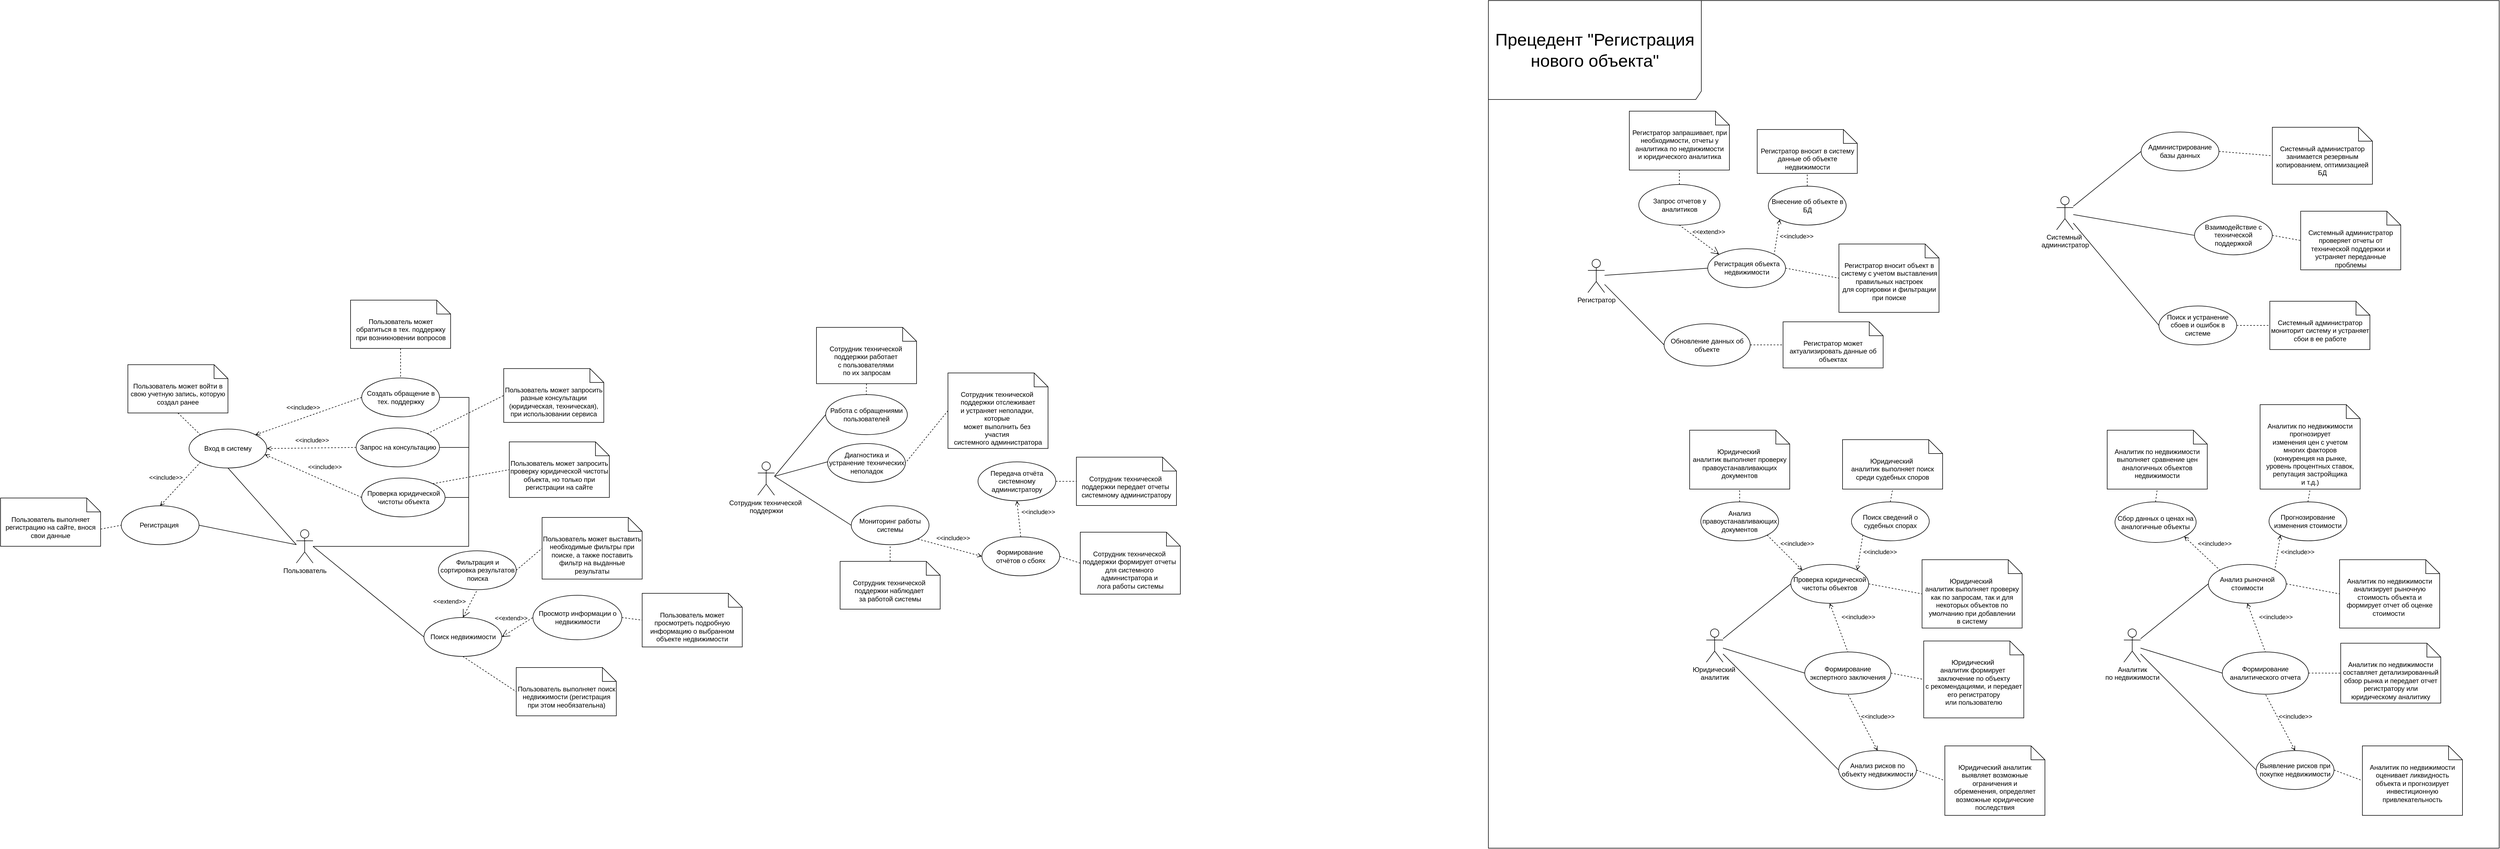 <mxfile version="26.0.16">
  <diagram name="Страница — 1" id="EXcH2AO3kCVnrlgoK3_3">
    <mxGraphModel dx="2688" dy="1614" grid="0" gridSize="10" guides="1" tooltips="1" connect="1" arrows="1" fold="1" page="0" pageScale="1" pageWidth="827" pageHeight="1169" math="0" shadow="0">
      <root>
        <mxCell id="0" />
        <mxCell id="1" parent="0" />
        <mxCell id="E9D1vIoWVID96YeOAwqb-294" value="&lt;span style=&quot;font-size: 31px;&quot;&gt;Прецедент &quot;Регистрация нового объекта&quot;&lt;/span&gt;" style="shape=umlFrame;whiteSpace=wrap;html=1;pointerEvents=0;fontFamily=Helvetica;fontSize=11;fontColor=default;labelBackgroundColor=default;width=383;height=178;" vertex="1" parent="1">
          <mxGeometry x="1839" y="-570" width="1818" height="1525" as="geometry" />
        </mxCell>
        <mxCell id="E9D1vIoWVID96YeOAwqb-1" value="Пользователь" style="shape=umlActor;verticalLabelPosition=bottom;verticalAlign=top;html=1;outlineConnect=0;" vertex="1" parent="1">
          <mxGeometry x="-305" y="382" width="30" height="60" as="geometry" />
        </mxCell>
        <mxCell id="E9D1vIoWVID96YeOAwqb-4" value="Проверка юридической чистоты объекта" style="ellipse;whiteSpace=wrap;html=1;" vertex="1" parent="1">
          <mxGeometry x="-187.5" y="289" width="150" height="70" as="geometry" />
        </mxCell>
        <mxCell id="E9D1vIoWVID96YeOAwqb-5" value="Создать обращение в тех. поддержку" style="ellipse;whiteSpace=wrap;html=1;" vertex="1" parent="1">
          <mxGeometry x="-187.5" y="109" width="140" height="70" as="geometry" />
        </mxCell>
        <mxCell id="E9D1vIoWVID96YeOAwqb-6" value="Запрос на консультацию" style="ellipse;whiteSpace=wrap;html=1;" vertex="1" parent="1">
          <mxGeometry x="-197.5" y="199" width="150" height="70" as="geometry" />
        </mxCell>
        <mxCell id="E9D1vIoWVID96YeOAwqb-7" value="Поиск недвижимости" style="ellipse;whiteSpace=wrap;html=1;" vertex="1" parent="1">
          <mxGeometry x="-75.5" y="540" width="140" height="70" as="geometry" />
        </mxCell>
        <mxCell id="E9D1vIoWVID96YeOAwqb-9" value="Регистрация&amp;nbsp;" style="ellipse;whiteSpace=wrap;html=1;" vertex="1" parent="1">
          <mxGeometry x="-620" y="339" width="140" height="70" as="geometry" />
        </mxCell>
        <mxCell id="E9D1vIoWVID96YeOAwqb-10" value="Вход в систему" style="ellipse;whiteSpace=wrap;html=1;" vertex="1" parent="1">
          <mxGeometry x="-498" y="201" width="140" height="70" as="geometry" />
        </mxCell>
        <mxCell id="E9D1vIoWVID96YeOAwqb-11" value="Просмотр информации о недвижимости" style="ellipse;whiteSpace=wrap;html=1;" vertex="1" parent="1">
          <mxGeometry x="120.5" y="500" width="160" height="80" as="geometry" />
        </mxCell>
        <mxCell id="E9D1vIoWVID96YeOAwqb-13" value="Фильтрация и сортировка результатов поиска" style="ellipse;whiteSpace=wrap;html=1;" vertex="1" parent="1">
          <mxGeometry x="-49.5" y="420" width="140" height="70" as="geometry" />
        </mxCell>
        <mxCell id="E9D1vIoWVID96YeOAwqb-19" value="" style="html=1;endArrow=none;verticalAlign=bottom;rounded=0;exitX=0;exitY=0.5;exitDx=0;exitDy=0;" edge="1" parent="1" source="E9D1vIoWVID96YeOAwqb-7">
          <mxGeometry width="160" relative="1" as="geometry">
            <mxPoint x="15" y="542" as="sourcePoint" />
            <mxPoint x="-275" y="412" as="targetPoint" />
          </mxGeometry>
        </mxCell>
        <mxCell id="E9D1vIoWVID96YeOAwqb-20" value="&amp;lt;&amp;lt;extend&amp;gt;&amp;gt;" style="edgeStyle=none;html=1;startArrow=open;endArrow=none;startSize=12;verticalAlign=bottom;dashed=1;labelBackgroundColor=none;rounded=0;entryX=0.5;entryY=1;entryDx=0;entryDy=0;exitX=0.5;exitY=0;exitDx=0;exitDy=0;" edge="1" parent="1" source="E9D1vIoWVID96YeOAwqb-7" target="E9D1vIoWVID96YeOAwqb-13">
          <mxGeometry x="-0.763" y="31" width="160" relative="1" as="geometry">
            <mxPoint x="-49.5" y="570" as="sourcePoint" />
            <mxPoint x="80.5" y="540" as="targetPoint" />
            <mxPoint as="offset" />
          </mxGeometry>
        </mxCell>
        <mxCell id="E9D1vIoWVID96YeOAwqb-21" value="&amp;lt;&amp;lt;extend&amp;gt;&amp;gt;" style="edgeStyle=none;html=1;startArrow=open;endArrow=none;startSize=12;verticalAlign=bottom;dashed=1;labelBackgroundColor=none;rounded=0;entryX=0;entryY=0.5;entryDx=0;entryDy=0;exitX=1;exitY=0.5;exitDx=0;exitDy=0;" edge="1" parent="1" source="E9D1vIoWVID96YeOAwqb-7" target="E9D1vIoWVID96YeOAwqb-11">
          <mxGeometry x="-0.188" y="13" width="160" relative="1" as="geometry">
            <mxPoint x="-49.5" y="570" as="sourcePoint" />
            <mxPoint x="110.5" y="570" as="targetPoint" />
            <mxPoint as="offset" />
          </mxGeometry>
        </mxCell>
        <mxCell id="E9D1vIoWVID96YeOAwqb-23" value="&amp;lt;&amp;lt;include&amp;gt;&amp;gt;" style="edgeStyle=none;html=1;endArrow=none;verticalAlign=bottom;dashed=1;labelBackgroundColor=none;rounded=0;exitX=0.5;exitY=0;exitDx=0;exitDy=0;entryX=0;entryY=1;entryDx=0;entryDy=0;startArrow=open;startFill=0;" edge="1" parent="1" source="E9D1vIoWVID96YeOAwqb-9" target="E9D1vIoWVID96YeOAwqb-10">
          <mxGeometry x="-0.293" y="21" width="160" relative="1" as="geometry">
            <mxPoint x="-113" y="451" as="sourcePoint" />
            <mxPoint x="47" y="451" as="targetPoint" />
            <mxPoint as="offset" />
          </mxGeometry>
        </mxCell>
        <mxCell id="E9D1vIoWVID96YeOAwqb-24" value="" style="html=1;endArrow=none;verticalAlign=bottom;rounded=0;entryX=0.5;entryY=1;entryDx=0;entryDy=0;" edge="1" parent="1" target="E9D1vIoWVID96YeOAwqb-10">
          <mxGeometry width="160" relative="1" as="geometry">
            <mxPoint x="-305" y="409" as="sourcePoint" />
            <mxPoint x="-203" y="331" as="targetPoint" />
          </mxGeometry>
        </mxCell>
        <mxCell id="E9D1vIoWVID96YeOAwqb-25" value="" style="html=1;endArrow=none;verticalAlign=bottom;rounded=0;entryX=1;entryY=0.5;entryDx=0;entryDy=0;" edge="1" parent="1" source="E9D1vIoWVID96YeOAwqb-1" target="E9D1vIoWVID96YeOAwqb-9">
          <mxGeometry width="160" relative="1" as="geometry">
            <mxPoint x="-428" y="301" as="sourcePoint" />
            <mxPoint x="-523" y="261" as="targetPoint" />
            <Array as="points" />
          </mxGeometry>
        </mxCell>
        <mxCell id="E9D1vIoWVID96YeOAwqb-26" value="&amp;lt;&amp;lt;include&amp;gt;&amp;gt;" style="edgeStyle=none;html=1;endArrow=open;verticalAlign=bottom;dashed=1;labelBackgroundColor=none;rounded=0;exitX=0;exitY=0.5;exitDx=0;exitDy=0;entryX=1;entryY=0;entryDx=0;entryDy=0;" edge="1" parent="1" source="E9D1vIoWVID96YeOAwqb-5" target="E9D1vIoWVID96YeOAwqb-10">
          <mxGeometry x="0.071" y="-10" width="160" relative="1" as="geometry">
            <mxPoint x="-385.5" y="165" as="sourcePoint" />
            <mxPoint x="-293" y="209" as="targetPoint" />
            <mxPoint as="offset" />
          </mxGeometry>
        </mxCell>
        <mxCell id="E9D1vIoWVID96YeOAwqb-27" value="&amp;lt;&amp;lt;include&amp;gt;&amp;gt;" style="edgeStyle=none;html=1;endArrow=open;verticalAlign=bottom;dashed=1;labelBackgroundColor=none;rounded=0;exitX=0;exitY=0.5;exitDx=0;exitDy=0;entryX=1;entryY=0.5;entryDx=0;entryDy=0;" edge="1" parent="1" source="E9D1vIoWVID96YeOAwqb-6" target="E9D1vIoWVID96YeOAwqb-10">
          <mxGeometry x="-0.013" y="-5" width="160" relative="1" as="geometry">
            <mxPoint x="-177.5" y="154" as="sourcePoint" />
            <mxPoint x="-272.5" y="234" as="targetPoint" />
            <mxPoint as="offset" />
          </mxGeometry>
        </mxCell>
        <mxCell id="E9D1vIoWVID96YeOAwqb-28" value="&amp;lt;&amp;lt;include&amp;gt;&amp;gt;" style="edgeStyle=none;html=1;endArrow=open;verticalAlign=bottom;dashed=1;labelBackgroundColor=none;rounded=0;exitX=0;exitY=0.5;exitDx=0;exitDy=0;entryX=0.975;entryY=0.653;entryDx=0;entryDy=0;entryPerimeter=0;" edge="1" parent="1" source="E9D1vIoWVID96YeOAwqb-4" target="E9D1vIoWVID96YeOAwqb-10">
          <mxGeometry x="-0.171" y="-15" width="160" relative="1" as="geometry">
            <mxPoint x="-187.5" y="244" as="sourcePoint" />
            <mxPoint x="-279.5" y="250" as="targetPoint" />
            <mxPoint as="offset" />
          </mxGeometry>
        </mxCell>
        <mxCell id="E9D1vIoWVID96YeOAwqb-29" value="" style="edgeStyle=orthogonalEdgeStyle;html=1;endArrow=none;verticalAlign=bottom;rounded=0;exitX=1;exitY=0.5;exitDx=0;exitDy=0;" edge="1" parent="1" source="E9D1vIoWVID96YeOAwqb-4" target="E9D1vIoWVID96YeOAwqb-1">
          <mxGeometry width="160" relative="1" as="geometry">
            <mxPoint x="-26" y="388" as="sourcePoint" />
            <mxPoint x="-225" y="412" as="targetPoint" />
            <Array as="points">
              <mxPoint x="5" y="324" />
              <mxPoint x="5" y="412" />
            </Array>
          </mxGeometry>
        </mxCell>
        <mxCell id="E9D1vIoWVID96YeOAwqb-30" value="" style="edgeStyle=orthogonalEdgeStyle;html=1;endArrow=none;verticalAlign=bottom;rounded=0;exitX=1;exitY=0.5;exitDx=0;exitDy=0;" edge="1" parent="1" source="E9D1vIoWVID96YeOAwqb-5">
          <mxGeometry width="160" relative="1" as="geometry">
            <mxPoint x="3" y="198" as="sourcePoint" />
            <mxPoint x="5" y="324" as="targetPoint" />
          </mxGeometry>
        </mxCell>
        <mxCell id="E9D1vIoWVID96YeOAwqb-32" value="" style="edgeStyle=none;html=1;endArrow=none;verticalAlign=bottom;rounded=0;exitX=1;exitY=0.5;exitDx=0;exitDy=0;" edge="1" parent="1" source="E9D1vIoWVID96YeOAwqb-6">
          <mxGeometry width="160" relative="1" as="geometry">
            <mxPoint x="-39.5" y="233.9" as="sourcePoint" />
            <mxPoint x="5" y="234" as="targetPoint" />
          </mxGeometry>
        </mxCell>
        <mxCell id="E9D1vIoWVID96YeOAwqb-33" value="Сотрудник технической&amp;nbsp;&lt;div&gt;поддержки&lt;/div&gt;" style="shape=umlActor;verticalLabelPosition=bottom;verticalAlign=top;html=1;outlineConnect=0;" vertex="1" parent="1">
          <mxGeometry x="525" y="260" width="30" height="60" as="geometry" />
        </mxCell>
        <mxCell id="E9D1vIoWVID96YeOAwqb-42" value="Работа с обращениями пользователей" style="ellipse;whiteSpace=wrap;html=1;" vertex="1" parent="1">
          <mxGeometry x="647" y="139" width="147" height="72" as="geometry" />
        </mxCell>
        <mxCell id="E9D1vIoWVID96YeOAwqb-43" value="Передача отчёта системному администратору" style="ellipse;whiteSpace=wrap;html=1;" vertex="1" parent="1">
          <mxGeometry x="921" y="260" width="140" height="70" as="geometry" />
        </mxCell>
        <mxCell id="E9D1vIoWVID96YeOAwqb-45" value="Формирование&amp;nbsp;&lt;div&gt;отчётов о сбоях&lt;/div&gt;" style="ellipse;whiteSpace=wrap;html=1;" vertex="1" parent="1">
          <mxGeometry x="928" y="395" width="140" height="70" as="geometry" />
        </mxCell>
        <mxCell id="E9D1vIoWVID96YeOAwqb-46" value="Диагностика и устранение технических неполадок" style="ellipse;whiteSpace=wrap;html=1;" vertex="1" parent="1">
          <mxGeometry x="650.5" y="227" width="140" height="70" as="geometry" />
        </mxCell>
        <mxCell id="E9D1vIoWVID96YeOAwqb-48" value="Мониторинг работы системы" style="ellipse;whiteSpace=wrap;html=1;" vertex="1" parent="1">
          <mxGeometry x="693" y="339" width="140" height="70" as="geometry" />
        </mxCell>
        <mxCell id="E9D1vIoWVID96YeOAwqb-52" value="" style="html=1;endArrow=none;verticalAlign=bottom;rounded=0;entryX=0.001;entryY=0.47;entryDx=0;entryDy=0;entryPerimeter=0;" edge="1" parent="1" source="E9D1vIoWVID96YeOAwqb-33" target="E9D1vIoWVID96YeOAwqb-46">
          <mxGeometry width="160" relative="1" as="geometry">
            <mxPoint x="554" y="273" as="sourcePoint" />
            <mxPoint x="697" y="437" as="targetPoint" />
          </mxGeometry>
        </mxCell>
        <mxCell id="E9D1vIoWVID96YeOAwqb-53" value="" style="html=1;endArrow=none;verticalAlign=bottom;rounded=0;entryX=0;entryY=0.5;entryDx=0;entryDy=0;" edge="1" parent="1" target="E9D1vIoWVID96YeOAwqb-42">
          <mxGeometry width="160" relative="1" as="geometry">
            <mxPoint x="555" y="286" as="sourcePoint" />
            <mxPoint x="700" y="415" as="targetPoint" />
          </mxGeometry>
        </mxCell>
        <mxCell id="E9D1vIoWVID96YeOAwqb-54" value="" style="html=1;endArrow=none;verticalAlign=bottom;rounded=0;entryX=0;entryY=0.5;entryDx=0;entryDy=0;" edge="1" parent="1" target="E9D1vIoWVID96YeOAwqb-48">
          <mxGeometry width="160" relative="1" as="geometry">
            <mxPoint x="555" y="286" as="sourcePoint" />
            <mxPoint x="685" y="465.0" as="targetPoint" />
          </mxGeometry>
        </mxCell>
        <mxCell id="E9D1vIoWVID96YeOAwqb-55" value="&amp;lt;&amp;lt;include&amp;gt;&amp;gt;" style="edgeStyle=none;html=1;endArrow=none;verticalAlign=bottom;dashed=1;labelBackgroundColor=none;rounded=0;exitX=0.5;exitY=1;exitDx=0;exitDy=0;entryX=0.5;entryY=0;entryDx=0;entryDy=0;startArrow=open;startFill=0;" edge="1" parent="1" source="E9D1vIoWVID96YeOAwqb-43" target="E9D1vIoWVID96YeOAwqb-45">
          <mxGeometry x="0.007" y="35" width="160" relative="1" as="geometry">
            <mxPoint x="488" y="314" as="sourcePoint" />
            <mxPoint x="648" y="314" as="targetPoint" />
            <mxPoint as="offset" />
          </mxGeometry>
        </mxCell>
        <mxCell id="E9D1vIoWVID96YeOAwqb-56" value="&amp;lt;&amp;lt;include&amp;gt;&amp;gt;" style="edgeStyle=none;html=1;endArrow=none;verticalAlign=bottom;dashed=1;labelBackgroundColor=none;rounded=0;exitX=0;exitY=0.5;exitDx=0;exitDy=0;entryX=1;entryY=1;entryDx=0;entryDy=0;startArrow=open;startFill=0;" edge="1" parent="1" source="E9D1vIoWVID96YeOAwqb-45" target="E9D1vIoWVID96YeOAwqb-48">
          <mxGeometry x="-0.056" y="-10" width="160" relative="1" as="geometry">
            <mxPoint x="488" y="314" as="sourcePoint" />
            <mxPoint x="648" y="314" as="targetPoint" />
            <mxPoint as="offset" />
          </mxGeometry>
        </mxCell>
        <mxCell id="E9D1vIoWVID96YeOAwqb-57" value="&lt;span style=&quot;text-wrap-mode: nowrap;&quot;&gt;Сотрудник технической&amp;nbsp;&lt;/span&gt;&lt;div style=&quot;text-wrap-mode: nowrap;&quot;&gt;поддержки работает&amp;nbsp;&lt;/div&gt;&lt;div style=&quot;text-wrap-mode: nowrap;&quot;&gt;с пользователями&amp;nbsp;&lt;/div&gt;&lt;div style=&quot;text-wrap-mode: nowrap;&quot;&gt;по их запросам&lt;/div&gt;" style="shape=note2;boundedLbl=1;whiteSpace=wrap;html=1;size=25;verticalAlign=top;align=center;" vertex="1" parent="1">
          <mxGeometry x="630.5" y="18" width="180" height="101.25" as="geometry" />
        </mxCell>
        <mxCell id="E9D1vIoWVID96YeOAwqb-58" style="rounded=0;orthogonalLoop=1;jettySize=auto;html=1;endArrow=none;startFill=0;dashed=1;exitX=0.5;exitY=1;exitDx=0;exitDy=0;exitPerimeter=0;entryX=0.5;entryY=0;entryDx=0;entryDy=0;" edge="1" parent="1" source="E9D1vIoWVID96YeOAwqb-57">
          <mxGeometry relative="1" as="geometry">
            <mxPoint x="265.02" y="109" as="sourcePoint" />
            <mxPoint x="720.02" y="139" as="targetPoint" />
          </mxGeometry>
        </mxCell>
        <mxCell id="E9D1vIoWVID96YeOAwqb-59" value="&lt;span style=&quot;text-wrap-mode: nowrap;&quot;&gt;Сотрудник технической&amp;nbsp;&lt;/span&gt;&lt;div style=&quot;text-wrap-mode: nowrap;&quot;&gt;поддержки отслеживает&lt;/div&gt;&lt;div style=&quot;text-wrap-mode: nowrap;&quot;&gt;и устраняет неполадки,&amp;nbsp;&lt;/div&gt;&lt;div style=&quot;text-wrap-mode: nowrap;&quot;&gt;которые&amp;nbsp;&lt;/div&gt;&lt;div style=&quot;text-wrap-mode: nowrap;&quot;&gt;может выполнить без&amp;nbsp;&lt;/div&gt;&lt;div style=&quot;text-wrap-mode: nowrap;&quot;&gt;участия&amp;nbsp;&lt;/div&gt;&lt;div style=&quot;text-wrap-mode: nowrap;&quot;&gt;системного администратора&lt;/div&gt;" style="shape=note2;boundedLbl=1;whiteSpace=wrap;html=1;size=25;verticalAlign=top;align=center;" vertex="1" parent="1">
          <mxGeometry x="867" y="100" width="180" height="135.88" as="geometry" />
        </mxCell>
        <mxCell id="E9D1vIoWVID96YeOAwqb-60" style="rounded=0;orthogonalLoop=1;jettySize=auto;html=1;endArrow=none;startFill=0;dashed=1;exitX=0;exitY=0.5;exitDx=0;exitDy=0;exitPerimeter=0;entryX=1;entryY=0.5;entryDx=0;entryDy=0;" edge="1" parent="1" source="E9D1vIoWVID96YeOAwqb-59" target="E9D1vIoWVID96YeOAwqb-46">
          <mxGeometry relative="1" as="geometry">
            <mxPoint x="529.52" y="181" as="sourcePoint" />
            <mxPoint x="984.52" y="211" as="targetPoint" />
          </mxGeometry>
        </mxCell>
        <mxCell id="E9D1vIoWVID96YeOAwqb-64" style="rounded=0;orthogonalLoop=1;jettySize=auto;html=1;exitX=0.5;exitY=1;exitDx=0;exitDy=0;exitPerimeter=0;entryX=0.5;entryY=0;entryDx=0;entryDy=0;dashed=1;endArrow=none;startFill=0;" edge="1" parent="1" source="E9D1vIoWVID96YeOAwqb-61" target="E9D1vIoWVID96YeOAwqb-5">
          <mxGeometry relative="1" as="geometry" />
        </mxCell>
        <mxCell id="E9D1vIoWVID96YeOAwqb-61" value="Пользователь может обратиться в тех. поддержку при возникновении вопросов" style="shape=note2;boundedLbl=1;whiteSpace=wrap;html=1;size=25;verticalAlign=top;align=center;" vertex="1" parent="1">
          <mxGeometry x="-207.5" y="-31" width="180" height="86.88" as="geometry" />
        </mxCell>
        <mxCell id="E9D1vIoWVID96YeOAwqb-62" value="Пользователь может запросить разные консультации (юридическая, техническая), при использовании сервиса" style="shape=note2;boundedLbl=1;whiteSpace=wrap;html=1;size=25;verticalAlign=top;align=center;" vertex="1" parent="1">
          <mxGeometry x="68" y="92.12" width="180" height="96.88" as="geometry" />
        </mxCell>
        <mxCell id="E9D1vIoWVID96YeOAwqb-63" value="Пользователь может запросить проверку юридической чистоты объекта, но только при регистрации на сайте" style="shape=note2;boundedLbl=1;whiteSpace=wrap;html=1;size=25;verticalAlign=top;align=center;" vertex="1" parent="1">
          <mxGeometry x="78" y="224" width="180" height="100" as="geometry" />
        </mxCell>
        <mxCell id="E9D1vIoWVID96YeOAwqb-65" value="Пользователь может выставить необходимые фильтры при поиске, а также поставить фильтр на выданные результаты" style="shape=note2;boundedLbl=1;whiteSpace=wrap;html=1;size=25;verticalAlign=top;align=center;" vertex="1" parent="1">
          <mxGeometry x="137" y="360" width="180" height="110.88" as="geometry" />
        </mxCell>
        <mxCell id="E9D1vIoWVID96YeOAwqb-66" value="Пользователь может просмотреть подробную информацию о выбранном объекте недвижимости" style="shape=note2;boundedLbl=1;whiteSpace=wrap;html=1;size=25;verticalAlign=top;align=center;" vertex="1" parent="1">
          <mxGeometry x="317" y="496.56" width="180" height="96.44" as="geometry" />
        </mxCell>
        <mxCell id="E9D1vIoWVID96YeOAwqb-67" style="edgeStyle=none;shape=connector;rounded=0;orthogonalLoop=1;jettySize=auto;html=1;exitX=1;exitY=0.5;exitDx=0;exitDy=0;entryX=0;entryY=0.5;entryDx=0;entryDy=0;entryPerimeter=0;dashed=1;strokeColor=default;align=center;verticalAlign=middle;fontFamily=Helvetica;fontSize=11;fontColor=default;labelBackgroundColor=default;startFill=0;endArrow=none;" edge="1" parent="1" source="E9D1vIoWVID96YeOAwqb-11" target="E9D1vIoWVID96YeOAwqb-66">
          <mxGeometry relative="1" as="geometry" />
        </mxCell>
        <mxCell id="E9D1vIoWVID96YeOAwqb-68" style="edgeStyle=none;shape=connector;rounded=0;orthogonalLoop=1;jettySize=auto;html=1;exitX=1;exitY=0.5;exitDx=0;exitDy=0;entryX=0;entryY=0.5;entryDx=0;entryDy=0;entryPerimeter=0;dashed=1;strokeColor=default;align=center;verticalAlign=middle;fontFamily=Helvetica;fontSize=11;fontColor=default;labelBackgroundColor=default;startFill=0;endArrow=none;" edge="1" parent="1" source="E9D1vIoWVID96YeOAwqb-13" target="E9D1vIoWVID96YeOAwqb-65">
          <mxGeometry relative="1" as="geometry" />
        </mxCell>
        <mxCell id="E9D1vIoWVID96YeOAwqb-69" value="Пользователь выполняет поиск недвижимости (регистрация при этом необязательна)" style="shape=note2;boundedLbl=1;whiteSpace=wrap;html=1;size=25;verticalAlign=top;align=center;" vertex="1" parent="1">
          <mxGeometry x="90.5" y="630" width="180" height="86.88" as="geometry" />
        </mxCell>
        <mxCell id="E9D1vIoWVID96YeOAwqb-70" style="edgeStyle=none;shape=connector;rounded=0;orthogonalLoop=1;jettySize=auto;html=1;exitX=0.5;exitY=1;exitDx=0;exitDy=0;entryX=0;entryY=0.5;entryDx=0;entryDy=0;entryPerimeter=0;dashed=1;strokeColor=default;align=center;verticalAlign=middle;fontFamily=Helvetica;fontSize=11;fontColor=default;labelBackgroundColor=default;startFill=0;endArrow=none;" edge="1" parent="1" source="E9D1vIoWVID96YeOAwqb-7" target="E9D1vIoWVID96YeOAwqb-69">
          <mxGeometry relative="1" as="geometry" />
        </mxCell>
        <mxCell id="E9D1vIoWVID96YeOAwqb-74" style="edgeStyle=none;shape=connector;rounded=0;orthogonalLoop=1;jettySize=auto;html=1;exitX=0.5;exitY=1;exitDx=0;exitDy=0;exitPerimeter=0;entryX=0;entryY=0;entryDx=0;entryDy=0;dashed=1;strokeColor=default;align=center;verticalAlign=middle;fontFamily=Helvetica;fontSize=11;fontColor=default;labelBackgroundColor=default;startFill=0;endArrow=none;" edge="1" parent="1" source="E9D1vIoWVID96YeOAwqb-71" target="E9D1vIoWVID96YeOAwqb-10">
          <mxGeometry relative="1" as="geometry" />
        </mxCell>
        <mxCell id="E9D1vIoWVID96YeOAwqb-71" value="Пользователь может войти в свою учетную запись, которую создал ранее" style="shape=note2;boundedLbl=1;whiteSpace=wrap;html=1;size=25;verticalAlign=top;align=center;" vertex="1" parent="1">
          <mxGeometry x="-608" y="85.12" width="180" height="86.88" as="geometry" />
        </mxCell>
        <mxCell id="E9D1vIoWVID96YeOAwqb-73" style="edgeStyle=none;shape=connector;rounded=0;orthogonalLoop=1;jettySize=auto;html=1;exitX=0;exitY=0;exitDx=180;exitDy=55.94;exitPerimeter=0;entryX=0;entryY=0.5;entryDx=0;entryDy=0;dashed=1;strokeColor=default;align=center;verticalAlign=middle;fontFamily=Helvetica;fontSize=11;fontColor=default;labelBackgroundColor=default;startFill=0;endArrow=none;" edge="1" parent="1" source="E9D1vIoWVID96YeOAwqb-72" target="E9D1vIoWVID96YeOAwqb-9">
          <mxGeometry relative="1" as="geometry" />
        </mxCell>
        <mxCell id="E9D1vIoWVID96YeOAwqb-72" value="Пользователь выполняет регистрацию на сайте, внося свои данные" style="shape=note2;boundedLbl=1;whiteSpace=wrap;html=1;size=25;verticalAlign=top;align=center;" vertex="1" parent="1">
          <mxGeometry x="-837" y="325" width="180" height="86.88" as="geometry" />
        </mxCell>
        <mxCell id="E9D1vIoWVID96YeOAwqb-75" style="edgeStyle=none;shape=connector;rounded=0;orthogonalLoop=1;jettySize=auto;html=1;exitX=1;exitY=0;exitDx=0;exitDy=0;entryX=0;entryY=0.5;entryDx=0;entryDy=0;entryPerimeter=0;dashed=1;strokeColor=default;align=center;verticalAlign=middle;fontFamily=Helvetica;fontSize=11;fontColor=default;labelBackgroundColor=default;startFill=0;endArrow=none;" edge="1" parent="1" source="E9D1vIoWVID96YeOAwqb-6" target="E9D1vIoWVID96YeOAwqb-62">
          <mxGeometry relative="1" as="geometry" />
        </mxCell>
        <mxCell id="E9D1vIoWVID96YeOAwqb-76" style="edgeStyle=none;shape=connector;rounded=0;orthogonalLoop=1;jettySize=auto;html=1;exitX=1;exitY=0;exitDx=0;exitDy=0;entryX=0;entryY=0.5;entryDx=0;entryDy=0;entryPerimeter=0;dashed=1;strokeColor=default;align=center;verticalAlign=middle;fontFamily=Helvetica;fontSize=11;fontColor=default;labelBackgroundColor=default;startFill=0;endArrow=none;" edge="1" parent="1" source="E9D1vIoWVID96YeOAwqb-4" target="E9D1vIoWVID96YeOAwqb-63">
          <mxGeometry relative="1" as="geometry" />
        </mxCell>
        <mxCell id="E9D1vIoWVID96YeOAwqb-77" value="&lt;span style=&quot;text-wrap-mode: nowrap;&quot;&gt;Сотрудник технической&amp;nbsp;&lt;/span&gt;&lt;div style=&quot;text-wrap-mode: nowrap;&quot;&gt;поддержки передает отчеты&amp;nbsp;&lt;/div&gt;&lt;div style=&quot;text-wrap-mode: nowrap;&quot;&gt;системному администратору&lt;/div&gt;" style="shape=note2;boundedLbl=1;whiteSpace=wrap;html=1;size=25;verticalAlign=top;align=center;" vertex="1" parent="1">
          <mxGeometry x="1098" y="251.56" width="180" height="86.88" as="geometry" />
        </mxCell>
        <mxCell id="E9D1vIoWVID96YeOAwqb-78" value="&lt;span style=&quot;text-wrap-mode: nowrap;&quot;&gt;Сотрудник технической&amp;nbsp;&lt;/span&gt;&lt;div style=&quot;text-wrap-mode: nowrap;&quot;&gt;поддержки формирует отчеты&amp;nbsp;&lt;/div&gt;&lt;div style=&quot;text-wrap-mode: nowrap;&quot;&gt;для системного&amp;nbsp;&lt;/div&gt;&lt;div style=&quot;text-wrap-mode: nowrap;&quot;&gt;администратора и&amp;nbsp;&lt;/div&gt;&lt;div style=&quot;text-wrap-mode: nowrap;&quot;&gt;лога работы системы&lt;/div&gt;" style="shape=note2;boundedLbl=1;whiteSpace=wrap;html=1;size=25;verticalAlign=top;align=center;" vertex="1" parent="1">
          <mxGeometry x="1105" y="386.56" width="180" height="111.44" as="geometry" />
        </mxCell>
        <mxCell id="E9D1vIoWVID96YeOAwqb-79" style="edgeStyle=none;shape=connector;rounded=0;orthogonalLoop=1;jettySize=auto;html=1;exitX=1;exitY=0.5;exitDx=0;exitDy=0;entryX=0;entryY=0.5;entryDx=0;entryDy=0;entryPerimeter=0;dashed=1;strokeColor=default;align=center;verticalAlign=middle;fontFamily=Helvetica;fontSize=11;fontColor=default;labelBackgroundColor=default;startFill=0;endArrow=none;" edge="1" parent="1" source="E9D1vIoWVID96YeOAwqb-43" target="E9D1vIoWVID96YeOAwqb-77">
          <mxGeometry relative="1" as="geometry" />
        </mxCell>
        <mxCell id="E9D1vIoWVID96YeOAwqb-80" style="edgeStyle=none;shape=connector;rounded=0;orthogonalLoop=1;jettySize=auto;html=1;exitX=1;exitY=0.5;exitDx=0;exitDy=0;entryX=0;entryY=0.5;entryDx=0;entryDy=0;entryPerimeter=0;dashed=1;strokeColor=default;align=center;verticalAlign=middle;fontFamily=Helvetica;fontSize=11;fontColor=default;labelBackgroundColor=default;startFill=0;endArrow=none;" edge="1" parent="1" source="E9D1vIoWVID96YeOAwqb-45" target="E9D1vIoWVID96YeOAwqb-78">
          <mxGeometry relative="1" as="geometry" />
        </mxCell>
        <mxCell id="E9D1vIoWVID96YeOAwqb-82" style="edgeStyle=none;shape=connector;rounded=0;orthogonalLoop=1;jettySize=auto;html=1;exitX=0.5;exitY=0;exitDx=0;exitDy=0;exitPerimeter=0;entryX=0.5;entryY=1;entryDx=0;entryDy=0;dashed=1;strokeColor=default;align=center;verticalAlign=middle;fontFamily=Helvetica;fontSize=11;fontColor=default;labelBackgroundColor=default;startFill=0;endArrow=none;" edge="1" parent="1" source="E9D1vIoWVID96YeOAwqb-81" target="E9D1vIoWVID96YeOAwqb-48">
          <mxGeometry relative="1" as="geometry" />
        </mxCell>
        <mxCell id="E9D1vIoWVID96YeOAwqb-81" value="&lt;span style=&quot;text-wrap-mode: nowrap;&quot;&gt;Сотрудник технической&amp;nbsp;&lt;/span&gt;&lt;div style=&quot;text-wrap-mode: nowrap;&quot;&gt;поддержки наблюдает&amp;nbsp;&lt;/div&gt;&lt;div style=&quot;text-wrap-mode: nowrap;&quot;&gt;за работой системы&lt;/div&gt;" style="shape=note2;boundedLbl=1;whiteSpace=wrap;html=1;size=25;verticalAlign=top;align=center;" vertex="1" parent="1">
          <mxGeometry x="673" y="439" width="180" height="86" as="geometry" />
        </mxCell>
        <mxCell id="E9D1vIoWVID96YeOAwqb-83" value="Системный&amp;nbsp;&lt;div&gt;администратор&lt;/div&gt;" style="shape=umlActor;verticalLabelPosition=bottom;verticalAlign=top;html=1;outlineConnect=0;" vertex="1" parent="1">
          <mxGeometry x="2861" y="-217.56" width="30" height="60" as="geometry" />
        </mxCell>
        <mxCell id="E9D1vIoWVID96YeOAwqb-84" value="Поиск и устранение сбоев и ошибок в системе" style="ellipse;whiteSpace=wrap;html=1;" vertex="1" parent="1">
          <mxGeometry x="3045" y="-20.56" width="140" height="70" as="geometry" />
        </mxCell>
        <mxCell id="E9D1vIoWVID96YeOAwqb-85" value="Системный администратор занимается резервным копированием, оптимизацией БД" style="shape=note2;boundedLbl=1;whiteSpace=wrap;html=1;size=25;verticalAlign=top;align=center;" vertex="1" parent="1">
          <mxGeometry x="3249" y="-342" width="180" height="102.44" as="geometry" />
        </mxCell>
        <mxCell id="E9D1vIoWVID96YeOAwqb-91" value="Взаимодействие с технической поддержкой" style="ellipse;whiteSpace=wrap;html=1;" vertex="1" parent="1">
          <mxGeometry x="3109" y="-182.56" width="140" height="70" as="geometry" />
        </mxCell>
        <mxCell id="E9D1vIoWVID96YeOAwqb-92" value="Администрирование базы данных" style="ellipse;whiteSpace=wrap;html=1;" vertex="1" parent="1">
          <mxGeometry x="3013" y="-333.56" width="140" height="70" as="geometry" />
        </mxCell>
        <mxCell id="E9D1vIoWVID96YeOAwqb-96" value="" style="edgeStyle=none;html=1;endArrow=none;verticalAlign=bottom;rounded=0;strokeColor=default;align=center;fontFamily=Helvetica;fontSize=11;fontColor=default;labelBackgroundColor=default;entryX=0;entryY=0.5;entryDx=0;entryDy=0;" edge="1" parent="1" source="E9D1vIoWVID96YeOAwqb-83" target="E9D1vIoWVID96YeOAwqb-92">
          <mxGeometry width="160" relative="1" as="geometry">
            <mxPoint x="3216" y="-193.56" as="sourcePoint" />
            <mxPoint x="3376" y="-193.56" as="targetPoint" />
          </mxGeometry>
        </mxCell>
        <mxCell id="E9D1vIoWVID96YeOAwqb-97" value="" style="edgeStyle=none;html=1;endArrow=none;verticalAlign=bottom;rounded=0;strokeColor=default;align=center;fontFamily=Helvetica;fontSize=11;fontColor=default;labelBackgroundColor=default;entryX=0;entryY=0.5;entryDx=0;entryDy=0;" edge="1" parent="1" source="E9D1vIoWVID96YeOAwqb-83" target="E9D1vIoWVID96YeOAwqb-91">
          <mxGeometry width="160" relative="1" as="geometry">
            <mxPoint x="3216" y="-193.56" as="sourcePoint" />
            <mxPoint x="3376" y="-193.56" as="targetPoint" />
          </mxGeometry>
        </mxCell>
        <mxCell id="E9D1vIoWVID96YeOAwqb-98" value="" style="edgeStyle=none;html=1;endArrow=none;verticalAlign=bottom;rounded=0;strokeColor=default;align=center;fontFamily=Helvetica;fontSize=11;fontColor=default;labelBackgroundColor=default;entryX=0;entryY=0.5;entryDx=0;entryDy=0;" edge="1" parent="1" source="E9D1vIoWVID96YeOAwqb-83" target="E9D1vIoWVID96YeOAwqb-84">
          <mxGeometry width="160" relative="1" as="geometry">
            <mxPoint x="2901" y="-172.56" as="sourcePoint" />
            <mxPoint x="3022" y="-135.56" as="targetPoint" />
          </mxGeometry>
        </mxCell>
        <mxCell id="E9D1vIoWVID96YeOAwqb-99" value="Системный администратор проверяет отчеты от технической поддержки и устраняет переданные проблемы" style="shape=note2;boundedLbl=1;whiteSpace=wrap;html=1;size=25;verticalAlign=top;align=center;" vertex="1" parent="1">
          <mxGeometry x="3300" y="-191" width="180" height="105.44" as="geometry" />
        </mxCell>
        <mxCell id="E9D1vIoWVID96YeOAwqb-100" value="Системный администратор мониторит систему и устраняет сбои в ее работе" style="shape=note2;boundedLbl=1;whiteSpace=wrap;html=1;size=25;verticalAlign=top;align=center;" vertex="1" parent="1">
          <mxGeometry x="3244.5" y="-29" width="180" height="86.88" as="geometry" />
        </mxCell>
        <mxCell id="E9D1vIoWVID96YeOAwqb-101" style="edgeStyle=none;shape=connector;rounded=0;orthogonalLoop=1;jettySize=auto;html=1;exitX=1;exitY=0.5;exitDx=0;exitDy=0;entryX=0;entryY=0.5;entryDx=0;entryDy=0;entryPerimeter=0;strokeColor=default;align=center;verticalAlign=bottom;fontFamily=Helvetica;fontSize=11;fontColor=default;labelBackgroundColor=default;endArrow=none;dashed=1;" edge="1" parent="1" source="E9D1vIoWVID96YeOAwqb-84" target="E9D1vIoWVID96YeOAwqb-100">
          <mxGeometry relative="1" as="geometry" />
        </mxCell>
        <mxCell id="E9D1vIoWVID96YeOAwqb-102" style="edgeStyle=none;shape=connector;rounded=0;orthogonalLoop=1;jettySize=auto;html=1;exitX=1;exitY=0.5;exitDx=0;exitDy=0;entryX=0;entryY=0.5;entryDx=0;entryDy=0;entryPerimeter=0;strokeColor=default;align=center;verticalAlign=bottom;fontFamily=Helvetica;fontSize=11;fontColor=default;labelBackgroundColor=default;endArrow=none;dashed=1;" edge="1" parent="1" source="E9D1vIoWVID96YeOAwqb-91" target="E9D1vIoWVID96YeOAwqb-99">
          <mxGeometry relative="1" as="geometry" />
        </mxCell>
        <mxCell id="E9D1vIoWVID96YeOAwqb-103" style="edgeStyle=none;shape=connector;rounded=0;orthogonalLoop=1;jettySize=auto;html=1;exitX=1;exitY=0.5;exitDx=0;exitDy=0;entryX=0;entryY=0.5;entryDx=0;entryDy=0;entryPerimeter=0;strokeColor=default;align=center;verticalAlign=bottom;fontFamily=Helvetica;fontSize=11;fontColor=default;labelBackgroundColor=default;endArrow=none;dashed=1;" edge="1" parent="1" source="E9D1vIoWVID96YeOAwqb-92" target="E9D1vIoWVID96YeOAwqb-85">
          <mxGeometry relative="1" as="geometry" />
        </mxCell>
        <mxCell id="E9D1vIoWVID96YeOAwqb-104" value="Юридический&amp;nbsp;&lt;div&gt;аналитик&lt;/div&gt;" style="shape=umlActor;verticalLabelPosition=bottom;verticalAlign=top;html=1;outlineConnect=0;" vertex="1" parent="1">
          <mxGeometry x="2231" y="560.44" width="30" height="60" as="geometry" />
        </mxCell>
        <mxCell id="E9D1vIoWVID96YeOAwqb-105" value="Формирование экспертного заключения" style="ellipse;whiteSpace=wrap;html=1;" vertex="1" parent="1">
          <mxGeometry x="2408" y="602" width="155" height="76" as="geometry" />
        </mxCell>
        <mxCell id="E9D1vIoWVID96YeOAwqb-106" value="&lt;span style=&quot;text-wrap-mode: nowrap;&quot;&gt;Юридический&amp;nbsp;&lt;/span&gt;&lt;div style=&quot;text-wrap-mode: nowrap;&quot;&gt;аналитик выполняет проверку&lt;br&gt;как по запросам, так и для&lt;br&gt;некоторых объектов по&lt;br&gt;умолчанию при добавлении &lt;br&gt;в систему&lt;/div&gt;" style="shape=note2;boundedLbl=1;whiteSpace=wrap;html=1;size=25;verticalAlign=top;align=center;" vertex="1" parent="1">
          <mxGeometry x="2619" y="436" width="180" height="123" as="geometry" />
        </mxCell>
        <mxCell id="E9D1vIoWVID96YeOAwqb-107" value="Анализ рисков по объекту недвижимости" style="ellipse;whiteSpace=wrap;html=1;" vertex="1" parent="1">
          <mxGeometry x="2469" y="779.44" width="140" height="70" as="geometry" />
        </mxCell>
        <mxCell id="E9D1vIoWVID96YeOAwqb-108" value="Проверка юридической чистоты объектов" style="ellipse;whiteSpace=wrap;html=1;" vertex="1" parent="1">
          <mxGeometry x="2383" y="444.44" width="140" height="70" as="geometry" />
        </mxCell>
        <mxCell id="E9D1vIoWVID96YeOAwqb-109" value="" style="edgeStyle=none;html=1;endArrow=none;verticalAlign=bottom;rounded=0;strokeColor=default;align=center;fontFamily=Helvetica;fontSize=11;fontColor=default;labelBackgroundColor=default;entryX=0;entryY=0.5;entryDx=0;entryDy=0;" edge="1" parent="1" source="E9D1vIoWVID96YeOAwqb-104" target="E9D1vIoWVID96YeOAwqb-108">
          <mxGeometry width="160" relative="1" as="geometry">
            <mxPoint x="2586" y="584.44" as="sourcePoint" />
            <mxPoint x="2746" y="584.44" as="targetPoint" />
          </mxGeometry>
        </mxCell>
        <mxCell id="E9D1vIoWVID96YeOAwqb-110" value="" style="edgeStyle=none;html=1;endArrow=none;verticalAlign=bottom;rounded=0;strokeColor=default;align=center;fontFamily=Helvetica;fontSize=11;fontColor=default;labelBackgroundColor=default;entryX=0;entryY=0.5;entryDx=0;entryDy=0;" edge="1" parent="1" source="E9D1vIoWVID96YeOAwqb-104" target="E9D1vIoWVID96YeOAwqb-107">
          <mxGeometry width="160" relative="1" as="geometry">
            <mxPoint x="2586" y="584.44" as="sourcePoint" />
            <mxPoint x="2746" y="584.44" as="targetPoint" />
          </mxGeometry>
        </mxCell>
        <mxCell id="E9D1vIoWVID96YeOAwqb-111" value="" style="edgeStyle=none;html=1;endArrow=none;verticalAlign=bottom;rounded=0;strokeColor=default;align=center;fontFamily=Helvetica;fontSize=11;fontColor=default;labelBackgroundColor=default;entryX=0;entryY=0.5;entryDx=0;entryDy=0;" edge="1" parent="1" source="E9D1vIoWVID96YeOAwqb-104" target="E9D1vIoWVID96YeOAwqb-105">
          <mxGeometry width="160" relative="1" as="geometry">
            <mxPoint x="2271" y="605.44" as="sourcePoint" />
            <mxPoint x="2392" y="642.44" as="targetPoint" />
          </mxGeometry>
        </mxCell>
        <mxCell id="E9D1vIoWVID96YeOAwqb-112" value="Юридический аналитик выявляет возможные ограничения и обременения,&amp;nbsp;&lt;span style=&quot;background-color: transparent; color: light-dark(rgb(0, 0, 0), rgb(255, 255, 255));&quot;&gt;определяет возможные юридические последствия&lt;/span&gt;" style="shape=note2;boundedLbl=1;whiteSpace=wrap;html=1;size=25;verticalAlign=top;align=center;" vertex="1" parent="1">
          <mxGeometry x="2660" y="771" width="180" height="125" as="geometry" />
        </mxCell>
        <mxCell id="E9D1vIoWVID96YeOAwqb-113" value="&lt;span style=&quot;text-wrap-mode: nowrap;&quot;&gt;Юридический&amp;nbsp;&lt;/span&gt;&lt;div style=&quot;text-wrap-mode: nowrap;&quot;&gt;аналитик формирует&amp;nbsp;&lt;br&gt;заключение по объекту &lt;br&gt;с&amp;nbsp;рекомендациями, и передает &lt;br&gt;его регистратору &lt;br&gt;или пользователю&lt;/div&gt;" style="shape=note2;boundedLbl=1;whiteSpace=wrap;html=1;size=25;verticalAlign=top;align=center;" vertex="1" parent="1">
          <mxGeometry x="2622" y="582.22" width="180" height="138.44" as="geometry" />
        </mxCell>
        <mxCell id="E9D1vIoWVID96YeOAwqb-114" style="edgeStyle=none;shape=connector;rounded=0;orthogonalLoop=1;jettySize=auto;html=1;exitX=1;exitY=0.5;exitDx=0;exitDy=0;entryX=0;entryY=0.5;entryDx=0;entryDy=0;entryPerimeter=0;strokeColor=default;align=center;verticalAlign=bottom;fontFamily=Helvetica;fontSize=11;fontColor=default;labelBackgroundColor=default;endArrow=none;dashed=1;" edge="1" parent="1" source="E9D1vIoWVID96YeOAwqb-105" target="E9D1vIoWVID96YeOAwqb-113">
          <mxGeometry relative="1" as="geometry" />
        </mxCell>
        <mxCell id="E9D1vIoWVID96YeOAwqb-115" style="edgeStyle=none;shape=connector;rounded=0;orthogonalLoop=1;jettySize=auto;html=1;exitX=1;exitY=0.5;exitDx=0;exitDy=0;entryX=0;entryY=0.5;entryDx=0;entryDy=0;entryPerimeter=0;strokeColor=default;align=center;verticalAlign=bottom;fontFamily=Helvetica;fontSize=11;fontColor=default;labelBackgroundColor=default;endArrow=none;dashed=1;" edge="1" parent="1" source="E9D1vIoWVID96YeOAwqb-107" target="E9D1vIoWVID96YeOAwqb-112">
          <mxGeometry relative="1" as="geometry" />
        </mxCell>
        <mxCell id="E9D1vIoWVID96YeOAwqb-116" style="edgeStyle=none;shape=connector;rounded=0;orthogonalLoop=1;jettySize=auto;html=1;exitX=1;exitY=0.5;exitDx=0;exitDy=0;entryX=0;entryY=0.5;entryDx=0;entryDy=0;entryPerimeter=0;strokeColor=default;align=center;verticalAlign=bottom;fontFamily=Helvetica;fontSize=11;fontColor=default;labelBackgroundColor=default;endArrow=none;dashed=1;" edge="1" parent="1" source="E9D1vIoWVID96YeOAwqb-108" target="E9D1vIoWVID96YeOAwqb-106">
          <mxGeometry relative="1" as="geometry" />
        </mxCell>
        <mxCell id="E9D1vIoWVID96YeOAwqb-118" value="Анализ правоустанавливающих документов" style="ellipse;whiteSpace=wrap;html=1;" vertex="1" parent="1">
          <mxGeometry x="2221" y="332" width="140" height="70" as="geometry" />
        </mxCell>
        <mxCell id="E9D1vIoWVID96YeOAwqb-119" value="Поиск сведений о судебных спорах" style="ellipse;whiteSpace=wrap;html=1;" vertex="1" parent="1">
          <mxGeometry x="2492" y="332" width="140" height="70" as="geometry" />
        </mxCell>
        <mxCell id="E9D1vIoWVID96YeOAwqb-121" value="&amp;lt;&amp;lt;include&amp;gt;&amp;gt;" style="edgeStyle=none;html=1;endArrow=open;verticalAlign=bottom;dashed=1;labelBackgroundColor=none;rounded=0;strokeColor=default;align=center;fontFamily=Helvetica;fontSize=11;fontColor=default;entryX=0;entryY=0;entryDx=0;entryDy=0;exitX=1;exitY=1;exitDx=0;exitDy=0;" edge="1" parent="1" source="E9D1vIoWVID96YeOAwqb-118" target="E9D1vIoWVID96YeOAwqb-108">
          <mxGeometry x="0.235" y="21" width="160" relative="1" as="geometry">
            <mxPoint x="2228" y="357" as="sourcePoint" />
            <mxPoint x="2388" y="357" as="targetPoint" />
            <mxPoint as="offset" />
          </mxGeometry>
        </mxCell>
        <mxCell id="E9D1vIoWVID96YeOAwqb-122" value="&amp;lt;&amp;lt;include&amp;gt;&amp;gt;" style="edgeStyle=none;html=1;endArrow=open;verticalAlign=bottom;dashed=1;labelBackgroundColor=none;rounded=0;strokeColor=default;align=center;fontFamily=Helvetica;fontSize=11;fontColor=default;exitX=0;exitY=1;exitDx=0;exitDy=0;entryX=1;entryY=0;entryDx=0;entryDy=0;" edge="1" parent="1" source="E9D1vIoWVID96YeOAwqb-119" target="E9D1vIoWVID96YeOAwqb-108">
          <mxGeometry x="0.035" y="36" width="160" relative="1" as="geometry">
            <mxPoint x="2228" y="357" as="sourcePoint" />
            <mxPoint x="2388" y="357" as="targetPoint" />
            <mxPoint y="1" as="offset" />
          </mxGeometry>
        </mxCell>
        <mxCell id="E9D1vIoWVID96YeOAwqb-123" value="&lt;span style=&quot;text-wrap-mode: nowrap;&quot;&gt;Юридический&amp;nbsp;&lt;/span&gt;&lt;div style=&quot;text-wrap-mode: nowrap;&quot;&gt;аналитик выполняет поиск&lt;br&gt;среди судебных споров&lt;/div&gt;" style="shape=note2;boundedLbl=1;whiteSpace=wrap;html=1;size=25;verticalAlign=top;align=center;" vertex="1" parent="1">
          <mxGeometry x="2476" y="220" width="180" height="89" as="geometry" />
        </mxCell>
        <mxCell id="E9D1vIoWVID96YeOAwqb-124" value="&lt;span style=&quot;text-wrap-mode: nowrap;&quot;&gt;Юридический&amp;nbsp;&lt;/span&gt;&lt;div style=&quot;text-wrap-mode: nowrap;&quot;&gt;аналитик выполняет проверку&lt;br&gt;правоустанавливающих &lt;br&gt;документов&lt;/div&gt;" style="shape=note2;boundedLbl=1;whiteSpace=wrap;html=1;size=25;verticalAlign=top;align=center;" vertex="1" parent="1">
          <mxGeometry x="2201" y="203" width="180" height="106" as="geometry" />
        </mxCell>
        <mxCell id="E9D1vIoWVID96YeOAwqb-125" style="edgeStyle=none;shape=connector;rounded=0;orthogonalLoop=1;jettySize=auto;html=1;exitX=0.5;exitY=0;exitDx=0;exitDy=0;entryX=0.5;entryY=1;entryDx=0;entryDy=0;entryPerimeter=0;strokeColor=default;align=center;verticalAlign=bottom;fontFamily=Helvetica;fontSize=11;fontColor=default;labelBackgroundColor=default;endArrow=none;dashed=1;" edge="1" parent="1" source="E9D1vIoWVID96YeOAwqb-118" target="E9D1vIoWVID96YeOAwqb-124">
          <mxGeometry relative="1" as="geometry" />
        </mxCell>
        <mxCell id="E9D1vIoWVID96YeOAwqb-126" style="edgeStyle=none;shape=connector;rounded=0;orthogonalLoop=1;jettySize=auto;html=1;exitX=0.5;exitY=0;exitDx=0;exitDy=0;entryX=0.5;entryY=1;entryDx=0;entryDy=0;entryPerimeter=0;dashed=1;strokeColor=default;align=center;verticalAlign=bottom;fontFamily=Helvetica;fontSize=11;fontColor=default;labelBackgroundColor=default;endArrow=none;" edge="1" parent="1" source="E9D1vIoWVID96YeOAwqb-119" target="E9D1vIoWVID96YeOAwqb-123">
          <mxGeometry relative="1" as="geometry" />
        </mxCell>
        <mxCell id="E9D1vIoWVID96YeOAwqb-127" value="&amp;lt;&amp;lt;include&amp;gt;&amp;gt;" style="edgeStyle=none;html=1;endArrow=none;verticalAlign=bottom;dashed=1;labelBackgroundColor=none;rounded=0;strokeColor=default;align=center;fontFamily=Helvetica;fontSize=11;fontColor=default;exitX=0.5;exitY=1;exitDx=0;exitDy=0;entryX=0.5;entryY=0;entryDx=0;entryDy=0;startArrow=open;startFill=0;" edge="1" parent="1" source="E9D1vIoWVID96YeOAwqb-108" target="E9D1vIoWVID96YeOAwqb-105">
          <mxGeometry x="0.035" y="36" width="160" relative="1" as="geometry">
            <mxPoint x="2523" y="402" as="sourcePoint" />
            <mxPoint x="2512" y="465" as="targetPoint" />
            <mxPoint y="1" as="offset" />
          </mxGeometry>
        </mxCell>
        <mxCell id="E9D1vIoWVID96YeOAwqb-128" value="&amp;lt;&amp;lt;include&amp;gt;&amp;gt;" style="edgeStyle=none;html=1;endArrow=none;verticalAlign=bottom;dashed=1;labelBackgroundColor=none;rounded=0;strokeColor=default;align=center;fontFamily=Helvetica;fontSize=11;fontColor=default;exitX=0.5;exitY=0;exitDx=0;exitDy=0;entryX=0.5;entryY=1;entryDx=0;entryDy=0;startArrow=open;startFill=0;" edge="1" parent="1" source="E9D1vIoWVID96YeOAwqb-107" target="E9D1vIoWVID96YeOAwqb-105">
          <mxGeometry x="-0.191" y="-24" width="160" relative="1" as="geometry">
            <mxPoint x="2463" y="524" as="sourcePoint" />
            <mxPoint x="2488" y="618" as="targetPoint" />
            <mxPoint as="offset" />
          </mxGeometry>
        </mxCell>
        <mxCell id="E9D1vIoWVID96YeOAwqb-129" value="Аналитик&lt;br&gt;по недвижимости" style="shape=umlActor;verticalLabelPosition=bottom;verticalAlign=top;html=1;outlineConnect=0;" vertex="1" parent="1">
          <mxGeometry x="2982" y="560.44" width="30" height="60" as="geometry" />
        </mxCell>
        <mxCell id="E9D1vIoWVID96YeOAwqb-130" value="&lt;div&gt;Формирование аналитического отчета&lt;/div&gt;" style="ellipse;whiteSpace=wrap;html=1;" vertex="1" parent="1">
          <mxGeometry x="3159" y="602" width="155" height="76" as="geometry" />
        </mxCell>
        <mxCell id="E9D1vIoWVID96YeOAwqb-131" value="&lt;span style=&quot;text-wrap-mode: nowrap;&quot;&gt;Аналитик по недвижимости&lt;br&gt;анализирует рыночную &lt;br&gt;стоимость объекта и&lt;br&gt;формирует отчет об оценке&lt;br&gt;стоимости&amp;nbsp;&lt;/span&gt;" style="shape=note2;boundedLbl=1;whiteSpace=wrap;html=1;size=25;verticalAlign=top;align=center;" vertex="1" parent="1">
          <mxGeometry x="3370" y="436" width="180" height="123" as="geometry" />
        </mxCell>
        <mxCell id="E9D1vIoWVID96YeOAwqb-132" value="Выявление рисков при покупке недвижимости" style="ellipse;whiteSpace=wrap;html=1;" vertex="1" parent="1">
          <mxGeometry x="3220" y="779.44" width="140" height="70" as="geometry" />
        </mxCell>
        <mxCell id="E9D1vIoWVID96YeOAwqb-133" value="Анализ рыночной стоимости" style="ellipse;whiteSpace=wrap;html=1;" vertex="1" parent="1">
          <mxGeometry x="3134" y="444.44" width="140" height="70" as="geometry" />
        </mxCell>
        <mxCell id="E9D1vIoWVID96YeOAwqb-134" value="" style="edgeStyle=none;html=1;endArrow=none;verticalAlign=bottom;rounded=0;strokeColor=default;align=center;fontFamily=Helvetica;fontSize=11;fontColor=default;labelBackgroundColor=default;entryX=0;entryY=0.5;entryDx=0;entryDy=0;" edge="1" parent="1" source="E9D1vIoWVID96YeOAwqb-129" target="E9D1vIoWVID96YeOAwqb-133">
          <mxGeometry width="160" relative="1" as="geometry">
            <mxPoint x="3337" y="584.44" as="sourcePoint" />
            <mxPoint x="3497" y="584.44" as="targetPoint" />
          </mxGeometry>
        </mxCell>
        <mxCell id="E9D1vIoWVID96YeOAwqb-135" value="" style="edgeStyle=none;html=1;endArrow=none;verticalAlign=bottom;rounded=0;strokeColor=default;align=center;fontFamily=Helvetica;fontSize=11;fontColor=default;labelBackgroundColor=default;entryX=0;entryY=0.5;entryDx=0;entryDy=0;" edge="1" parent="1" source="E9D1vIoWVID96YeOAwqb-129" target="E9D1vIoWVID96YeOAwqb-132">
          <mxGeometry width="160" relative="1" as="geometry">
            <mxPoint x="3337" y="584.44" as="sourcePoint" />
            <mxPoint x="3497" y="584.44" as="targetPoint" />
          </mxGeometry>
        </mxCell>
        <mxCell id="E9D1vIoWVID96YeOAwqb-136" value="" style="edgeStyle=none;html=1;endArrow=none;verticalAlign=bottom;rounded=0;strokeColor=default;align=center;fontFamily=Helvetica;fontSize=11;fontColor=default;labelBackgroundColor=default;entryX=0;entryY=0.5;entryDx=0;entryDy=0;" edge="1" parent="1" source="E9D1vIoWVID96YeOAwqb-129" target="E9D1vIoWVID96YeOAwqb-130">
          <mxGeometry width="160" relative="1" as="geometry">
            <mxPoint x="3022" y="605.44" as="sourcePoint" />
            <mxPoint x="3143" y="642.44" as="targetPoint" />
          </mxGeometry>
        </mxCell>
        <mxCell id="E9D1vIoWVID96YeOAwqb-137" value="&lt;span style=&quot;text-wrap-mode: nowrap;&quot;&gt;Аналитик по недвижимости&lt;br&gt;оценивает ликвидность&lt;br&gt;объекта и&amp;nbsp;&lt;/span&gt;&lt;span style=&quot;color: light-dark(rgb(0, 0, 0), rgb(255, 255, 255)); background-color: transparent;&quot;&gt;прогнозирует инвестиционную привлекательность&lt;/span&gt;" style="shape=note2;boundedLbl=1;whiteSpace=wrap;html=1;size=25;verticalAlign=top;align=center;" vertex="1" parent="1">
          <mxGeometry x="3411" y="771" width="180" height="125" as="geometry" />
        </mxCell>
        <mxCell id="E9D1vIoWVID96YeOAwqb-138" value="&lt;span style=&quot;text-wrap-mode: nowrap;&quot;&gt;Аналитик по недвижимости&lt;br&gt;&lt;/span&gt;составляет детализированный обзор рынка и передает отчет регистратору или юридическому аналитику" style="shape=note2;boundedLbl=1;whiteSpace=wrap;html=1;size=25;verticalAlign=top;align=center;" vertex="1" parent="1">
          <mxGeometry x="3372" y="586.22" width="180" height="107.78" as="geometry" />
        </mxCell>
        <mxCell id="E9D1vIoWVID96YeOAwqb-139" style="edgeStyle=none;shape=connector;rounded=0;orthogonalLoop=1;jettySize=auto;html=1;exitX=1;exitY=0.5;exitDx=0;exitDy=0;entryX=0;entryY=0.5;entryDx=0;entryDy=0;entryPerimeter=0;strokeColor=default;align=center;verticalAlign=bottom;fontFamily=Helvetica;fontSize=11;fontColor=default;labelBackgroundColor=default;endArrow=none;dashed=1;" edge="1" parent="1" source="E9D1vIoWVID96YeOAwqb-130" target="E9D1vIoWVID96YeOAwqb-138">
          <mxGeometry relative="1" as="geometry" />
        </mxCell>
        <mxCell id="E9D1vIoWVID96YeOAwqb-140" style="edgeStyle=none;shape=connector;rounded=0;orthogonalLoop=1;jettySize=auto;html=1;exitX=1;exitY=0.5;exitDx=0;exitDy=0;entryX=0;entryY=0.5;entryDx=0;entryDy=0;entryPerimeter=0;strokeColor=default;align=center;verticalAlign=bottom;fontFamily=Helvetica;fontSize=11;fontColor=default;labelBackgroundColor=default;endArrow=none;dashed=1;" edge="1" parent="1" source="E9D1vIoWVID96YeOAwqb-132" target="E9D1vIoWVID96YeOAwqb-137">
          <mxGeometry relative="1" as="geometry" />
        </mxCell>
        <mxCell id="E9D1vIoWVID96YeOAwqb-141" style="edgeStyle=none;shape=connector;rounded=0;orthogonalLoop=1;jettySize=auto;html=1;exitX=1;exitY=0.5;exitDx=0;exitDy=0;entryX=0;entryY=0.5;entryDx=0;entryDy=0;entryPerimeter=0;strokeColor=default;align=center;verticalAlign=bottom;fontFamily=Helvetica;fontSize=11;fontColor=default;labelBackgroundColor=default;endArrow=none;dashed=1;" edge="1" parent="1" source="E9D1vIoWVID96YeOAwqb-133" target="E9D1vIoWVID96YeOAwqb-131">
          <mxGeometry relative="1" as="geometry" />
        </mxCell>
        <mxCell id="E9D1vIoWVID96YeOAwqb-142" value="Сбор данных о ценах на аналогичные объекты" style="ellipse;whiteSpace=wrap;html=1;" vertex="1" parent="1">
          <mxGeometry x="2966" y="332" width="146" height="73" as="geometry" />
        </mxCell>
        <mxCell id="E9D1vIoWVID96YeOAwqb-143" value="Прогнозирование изменения стоимости" style="ellipse;whiteSpace=wrap;html=1;" vertex="1" parent="1">
          <mxGeometry x="3243" y="332" width="140" height="70" as="geometry" />
        </mxCell>
        <mxCell id="E9D1vIoWVID96YeOAwqb-144" value="&amp;lt;&amp;lt;include&amp;gt;&amp;gt;" style="edgeStyle=none;html=1;endArrow=none;verticalAlign=bottom;dashed=1;labelBackgroundColor=none;rounded=0;strokeColor=default;align=center;fontFamily=Helvetica;fontSize=11;fontColor=default;entryX=0;entryY=0;entryDx=0;entryDy=0;exitX=1;exitY=1;exitDx=0;exitDy=0;startArrow=open;startFill=0;" edge="1" parent="1" source="E9D1vIoWVID96YeOAwqb-142" target="E9D1vIoWVID96YeOAwqb-133">
          <mxGeometry x="0.235" y="21" width="160" relative="1" as="geometry">
            <mxPoint x="2979" y="357" as="sourcePoint" />
            <mxPoint x="3139" y="357" as="targetPoint" />
            <mxPoint as="offset" />
          </mxGeometry>
        </mxCell>
        <mxCell id="E9D1vIoWVID96YeOAwqb-145" value="&amp;lt;&amp;lt;include&amp;gt;&amp;gt;" style="edgeStyle=none;html=1;endArrow=none;verticalAlign=bottom;dashed=1;labelBackgroundColor=none;rounded=0;strokeColor=default;align=center;fontFamily=Helvetica;fontSize=11;fontColor=default;exitX=0;exitY=1;exitDx=0;exitDy=0;entryX=1;entryY=0;entryDx=0;entryDy=0;startArrow=open;startFill=0;" edge="1" parent="1" source="E9D1vIoWVID96YeOAwqb-143" target="E9D1vIoWVID96YeOAwqb-133">
          <mxGeometry x="0.035" y="36" width="160" relative="1" as="geometry">
            <mxPoint x="2979" y="357" as="sourcePoint" />
            <mxPoint x="3139" y="357" as="targetPoint" />
            <mxPoint y="1" as="offset" />
          </mxGeometry>
        </mxCell>
        <mxCell id="E9D1vIoWVID96YeOAwqb-146" value="&lt;span style=&quot;text-wrap-mode: nowrap;&quot;&gt;Аналитик по недвижимости &lt;br&gt;прогнозирует &lt;br&gt;изменения цен с учетом &lt;br&gt;многих факторов &lt;br&gt;(конкуренция на рынке, &lt;br&gt;уровень процентных ставок, &lt;br&gt;репутация застройщика &lt;br&gt;и т.д.)&lt;/span&gt;" style="shape=note2;boundedLbl=1;whiteSpace=wrap;html=1;size=25;verticalAlign=top;align=center;" vertex="1" parent="1">
          <mxGeometry x="3227" y="157" width="180" height="152" as="geometry" />
        </mxCell>
        <mxCell id="E9D1vIoWVID96YeOAwqb-147" value="&lt;div style=&quot;text-wrap-mode: nowrap;&quot;&gt;Аналитик по недвижимости&lt;br&gt;&amp;nbsp;выполняет сравнение цен&amp;nbsp;&lt;br&gt;аналогичных объектов &lt;br&gt;недвижимости&lt;/div&gt;" style="shape=note2;boundedLbl=1;whiteSpace=wrap;html=1;size=25;verticalAlign=top;align=center;" vertex="1" parent="1">
          <mxGeometry x="2952" y="203" width="180" height="106" as="geometry" />
        </mxCell>
        <mxCell id="E9D1vIoWVID96YeOAwqb-148" style="edgeStyle=none;shape=connector;rounded=0;orthogonalLoop=1;jettySize=auto;html=1;exitX=0.5;exitY=0;exitDx=0;exitDy=0;entryX=0.5;entryY=1;entryDx=0;entryDy=0;entryPerimeter=0;strokeColor=default;align=center;verticalAlign=bottom;fontFamily=Helvetica;fontSize=11;fontColor=default;labelBackgroundColor=default;endArrow=none;dashed=1;" edge="1" parent="1" source="E9D1vIoWVID96YeOAwqb-142" target="E9D1vIoWVID96YeOAwqb-147">
          <mxGeometry relative="1" as="geometry" />
        </mxCell>
        <mxCell id="E9D1vIoWVID96YeOAwqb-149" style="edgeStyle=none;shape=connector;rounded=0;orthogonalLoop=1;jettySize=auto;html=1;exitX=0.5;exitY=0;exitDx=0;exitDy=0;entryX=0.5;entryY=1;entryDx=0;entryDy=0;entryPerimeter=0;dashed=1;strokeColor=default;align=center;verticalAlign=bottom;fontFamily=Helvetica;fontSize=11;fontColor=default;labelBackgroundColor=default;endArrow=none;" edge="1" parent="1" source="E9D1vIoWVID96YeOAwqb-143" target="E9D1vIoWVID96YeOAwqb-146">
          <mxGeometry relative="1" as="geometry" />
        </mxCell>
        <mxCell id="E9D1vIoWVID96YeOAwqb-150" value="&amp;lt;&amp;lt;include&amp;gt;&amp;gt;" style="edgeStyle=none;html=1;endArrow=none;verticalAlign=bottom;dashed=1;labelBackgroundColor=none;rounded=0;strokeColor=default;align=center;fontFamily=Helvetica;fontSize=11;fontColor=default;exitX=0.5;exitY=1;exitDx=0;exitDy=0;entryX=0.5;entryY=0;entryDx=0;entryDy=0;startArrow=open;startFill=0;" edge="1" parent="1" source="E9D1vIoWVID96YeOAwqb-133" target="E9D1vIoWVID96YeOAwqb-130">
          <mxGeometry x="0.035" y="36" width="160" relative="1" as="geometry">
            <mxPoint x="3274" y="402" as="sourcePoint" />
            <mxPoint x="3263" y="465" as="targetPoint" />
            <mxPoint y="1" as="offset" />
          </mxGeometry>
        </mxCell>
        <mxCell id="E9D1vIoWVID96YeOAwqb-151" value="&amp;lt;&amp;lt;include&amp;gt;&amp;gt;" style="edgeStyle=none;html=1;endArrow=none;verticalAlign=bottom;dashed=1;labelBackgroundColor=none;rounded=0;strokeColor=default;align=center;fontFamily=Helvetica;fontSize=11;fontColor=default;exitX=0.5;exitY=0;exitDx=0;exitDy=0;entryX=0.5;entryY=1;entryDx=0;entryDy=0;startArrow=open;startFill=0;" edge="1" parent="1" source="E9D1vIoWVID96YeOAwqb-132" target="E9D1vIoWVID96YeOAwqb-130">
          <mxGeometry x="-0.191" y="-24" width="160" relative="1" as="geometry">
            <mxPoint x="3214" y="524" as="sourcePoint" />
            <mxPoint x="3239" y="618" as="targetPoint" />
            <mxPoint as="offset" />
          </mxGeometry>
        </mxCell>
        <mxCell id="E9D1vIoWVID96YeOAwqb-264" value="Регистратор" style="shape=umlActor;verticalLabelPosition=bottom;verticalAlign=top;html=1;outlineConnect=0;" vertex="1" parent="1">
          <mxGeometry x="2018" y="-104.56" width="30" height="60" as="geometry" />
        </mxCell>
        <mxCell id="E9D1vIoWVID96YeOAwqb-265" value="&lt;div&gt;Обновление данных об объекте&lt;/div&gt;" style="ellipse;whiteSpace=wrap;html=1;" vertex="1" parent="1">
          <mxGeometry x="2155" y="11.5" width="155" height="76" as="geometry" />
        </mxCell>
        <mxCell id="E9D1vIoWVID96YeOAwqb-266" value="&lt;span style=&quot;text-wrap-mode: nowrap;&quot;&gt;Регистратор вносит объект в&lt;br&gt;систему с учетом выставления&lt;br&gt;правильных настроек&lt;br&gt;для сортировки и фильтрации&lt;br&gt;при поиске&lt;/span&gt;" style="shape=note2;boundedLbl=1;whiteSpace=wrap;html=1;size=25;verticalAlign=top;align=center;" vertex="1" parent="1">
          <mxGeometry x="2469.5" y="-132" width="180" height="123" as="geometry" />
        </mxCell>
        <mxCell id="E9D1vIoWVID96YeOAwqb-268" value="Регистрация объекта недвижимости" style="ellipse;whiteSpace=wrap;html=1;" vertex="1" parent="1">
          <mxGeometry x="2233.5" y="-123.56" width="140" height="70" as="geometry" />
        </mxCell>
        <mxCell id="E9D1vIoWVID96YeOAwqb-269" value="" style="edgeStyle=none;html=1;endArrow=none;verticalAlign=bottom;rounded=0;strokeColor=default;align=center;fontFamily=Helvetica;fontSize=11;fontColor=default;labelBackgroundColor=default;entryX=0;entryY=0.5;entryDx=0;entryDy=0;" edge="1" parent="1" source="E9D1vIoWVID96YeOAwqb-264" target="E9D1vIoWVID96YeOAwqb-268">
          <mxGeometry width="160" relative="1" as="geometry">
            <mxPoint x="2111.5" y="10.287" as="sourcePoint" />
            <mxPoint x="2596.5" y="16.44" as="targetPoint" />
          </mxGeometry>
        </mxCell>
        <mxCell id="E9D1vIoWVID96YeOAwqb-271" value="" style="edgeStyle=none;html=1;endArrow=none;verticalAlign=bottom;rounded=0;strokeColor=default;align=center;fontFamily=Helvetica;fontSize=11;fontColor=default;labelBackgroundColor=default;entryX=0;entryY=0.5;entryDx=0;entryDy=0;" edge="1" parent="1" source="E9D1vIoWVID96YeOAwqb-264" target="E9D1vIoWVID96YeOAwqb-265">
          <mxGeometry width="160" relative="1" as="geometry">
            <mxPoint x="2111.5" y="27.029" as="sourcePoint" />
            <mxPoint x="2242.5" y="74.44" as="targetPoint" />
          </mxGeometry>
        </mxCell>
        <mxCell id="E9D1vIoWVID96YeOAwqb-273" value="&lt;span style=&quot;text-wrap-mode: nowrap;&quot;&gt;Регистратор может&lt;br&gt;актуализировать данные об&lt;br&gt;объектах&lt;/span&gt;" style="shape=note2;boundedLbl=1;whiteSpace=wrap;html=1;size=25;verticalAlign=top;align=center;" vertex="1" parent="1">
          <mxGeometry x="2369" y="8" width="180" height="83" as="geometry" />
        </mxCell>
        <mxCell id="E9D1vIoWVID96YeOAwqb-274" style="edgeStyle=none;shape=connector;rounded=0;orthogonalLoop=1;jettySize=auto;html=1;exitX=1;exitY=0.5;exitDx=0;exitDy=0;entryX=0;entryY=0.5;entryDx=0;entryDy=0;entryPerimeter=0;strokeColor=default;align=center;verticalAlign=bottom;fontFamily=Helvetica;fontSize=11;fontColor=default;labelBackgroundColor=default;endArrow=none;dashed=1;" edge="1" parent="1" source="E9D1vIoWVID96YeOAwqb-265" target="E9D1vIoWVID96YeOAwqb-273">
          <mxGeometry relative="1" as="geometry" />
        </mxCell>
        <mxCell id="E9D1vIoWVID96YeOAwqb-276" style="edgeStyle=none;shape=connector;rounded=0;orthogonalLoop=1;jettySize=auto;html=1;exitX=1;exitY=0.5;exitDx=0;exitDy=0;entryX=0;entryY=0.5;entryDx=0;entryDy=0;entryPerimeter=0;strokeColor=default;align=center;verticalAlign=bottom;fontFamily=Helvetica;fontSize=11;fontColor=default;labelBackgroundColor=default;endArrow=none;dashed=1;" edge="1" parent="1" source="E9D1vIoWVID96YeOAwqb-268" target="E9D1vIoWVID96YeOAwqb-266">
          <mxGeometry relative="1" as="geometry" />
        </mxCell>
        <mxCell id="E9D1vIoWVID96YeOAwqb-278" value="Внесение об объекте в БД" style="ellipse;whiteSpace=wrap;html=1;" vertex="1" parent="1">
          <mxGeometry x="2342.5" y="-236" width="140" height="70" as="geometry" />
        </mxCell>
        <mxCell id="E9D1vIoWVID96YeOAwqb-280" value="&amp;lt;&amp;lt;include&amp;gt;&amp;gt;" style="edgeStyle=none;html=1;endArrow=none;verticalAlign=bottom;dashed=1;labelBackgroundColor=none;rounded=0;strokeColor=default;align=center;fontFamily=Helvetica;fontSize=11;fontColor=default;exitX=0;exitY=1;exitDx=0;exitDy=0;entryX=1;entryY=0;entryDx=0;entryDy=0;startArrow=open;startFill=0;" edge="1" parent="1" source="E9D1vIoWVID96YeOAwqb-278" target="E9D1vIoWVID96YeOAwqb-268">
          <mxGeometry x="0.035" y="36" width="160" relative="1" as="geometry">
            <mxPoint x="2078.5" y="-211" as="sourcePoint" />
            <mxPoint x="2238.5" y="-211" as="targetPoint" />
            <mxPoint y="1" as="offset" />
          </mxGeometry>
        </mxCell>
        <mxCell id="E9D1vIoWVID96YeOAwqb-281" value="Регистратор вносит в систему данные об объекте недвижимости" style="shape=note2;boundedLbl=1;whiteSpace=wrap;html=1;size=25;verticalAlign=top;align=center;" vertex="1" parent="1">
          <mxGeometry x="2322.5" y="-338" width="180" height="79" as="geometry" />
        </mxCell>
        <mxCell id="E9D1vIoWVID96YeOAwqb-284" style="edgeStyle=none;shape=connector;rounded=0;orthogonalLoop=1;jettySize=auto;html=1;exitX=0.5;exitY=0;exitDx=0;exitDy=0;entryX=0.5;entryY=1;entryDx=0;entryDy=0;entryPerimeter=0;dashed=1;strokeColor=default;align=center;verticalAlign=bottom;fontFamily=Helvetica;fontSize=11;fontColor=default;labelBackgroundColor=default;endArrow=none;" edge="1" parent="1" source="E9D1vIoWVID96YeOAwqb-278" target="E9D1vIoWVID96YeOAwqb-281">
          <mxGeometry relative="1" as="geometry" />
        </mxCell>
        <mxCell id="E9D1vIoWVID96YeOAwqb-287" value="Запрос отчетов у аналитиков" style="ellipse;whiteSpace=wrap;html=1;" vertex="1" parent="1">
          <mxGeometry x="2109.5" y="-239" width="146" height="73" as="geometry" />
        </mxCell>
        <mxCell id="E9D1vIoWVID96YeOAwqb-289" value="&lt;div style=&quot;text-wrap-mode: nowrap;&quot;&gt;Регистратор запрашивает, при&lt;br&gt;необходимости, отчеты у &lt;br&gt;аналитика по недвижимости&lt;br&gt;и юридического аналитика&lt;/div&gt;" style="shape=note2;boundedLbl=1;whiteSpace=wrap;html=1;size=25;verticalAlign=top;align=center;" vertex="1" parent="1">
          <mxGeometry x="2092.5" y="-371" width="180" height="106" as="geometry" />
        </mxCell>
        <mxCell id="E9D1vIoWVID96YeOAwqb-290" style="edgeStyle=none;shape=connector;rounded=0;orthogonalLoop=1;jettySize=auto;html=1;exitX=0.5;exitY=0;exitDx=0;exitDy=0;entryX=0.5;entryY=1;entryDx=0;entryDy=0;entryPerimeter=0;strokeColor=default;align=center;verticalAlign=bottom;fontFamily=Helvetica;fontSize=11;fontColor=default;labelBackgroundColor=default;endArrow=none;dashed=1;" edge="1" parent="1" source="E9D1vIoWVID96YeOAwqb-287" target="E9D1vIoWVID96YeOAwqb-289">
          <mxGeometry relative="1" as="geometry" />
        </mxCell>
        <mxCell id="E9D1vIoWVID96YeOAwqb-291" value="&amp;lt;&amp;lt;extend&amp;gt;&amp;gt;" style="edgeStyle=none;html=1;startArrow=open;endArrow=none;startSize=12;verticalAlign=bottom;dashed=1;labelBackgroundColor=none;rounded=0;strokeColor=default;align=center;fontFamily=Helvetica;fontSize=11;fontColor=default;exitX=0;exitY=0;exitDx=0;exitDy=0;entryX=0.5;entryY=1;entryDx=0;entryDy=0;" edge="1" parent="1" source="E9D1vIoWVID96YeOAwqb-268" target="E9D1vIoWVID96YeOAwqb-287">
          <mxGeometry x="-0.224" y="-14" width="160" relative="1" as="geometry">
            <mxPoint x="1884.5" y="-53.56" as="sourcePoint" />
            <mxPoint x="2044.5" y="-53.56" as="targetPoint" />
            <mxPoint as="offset" />
          </mxGeometry>
        </mxCell>
      </root>
    </mxGraphModel>
  </diagram>
</mxfile>
